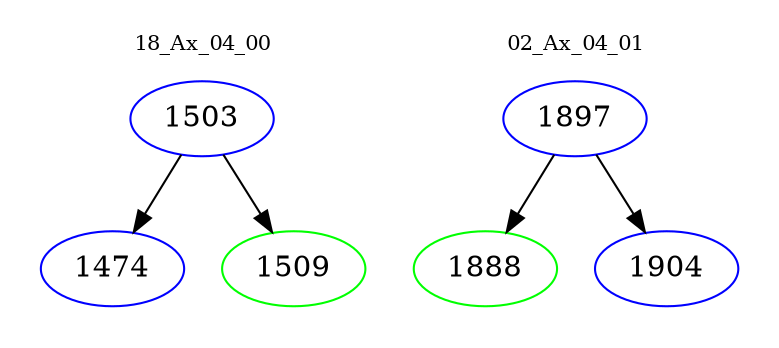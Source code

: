 digraph{
subgraph cluster_0 {
color = white
label = "18_Ax_04_00";
fontsize=10;
T0_1503 [label="1503", color="blue"]
T0_1503 -> T0_1474 [color="black"]
T0_1474 [label="1474", color="blue"]
T0_1503 -> T0_1509 [color="black"]
T0_1509 [label="1509", color="green"]
}
subgraph cluster_1 {
color = white
label = "02_Ax_04_01";
fontsize=10;
T1_1897 [label="1897", color="blue"]
T1_1897 -> T1_1888 [color="black"]
T1_1888 [label="1888", color="green"]
T1_1897 -> T1_1904 [color="black"]
T1_1904 [label="1904", color="blue"]
}
}
